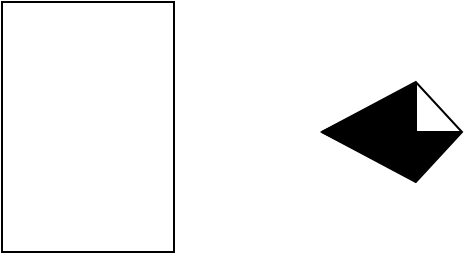 <mxfile version="16.5.2" type="device"><diagram id="JDuSbwvNvsqv4K-SNTGC" name="Page-1"><mxGraphModel dx="474" dy="254" grid="1" gridSize="10" guides="1" tooltips="1" connect="1" arrows="1" fold="1" page="1" pageScale="1" pageWidth="827" pageHeight="1169" math="0" shadow="0"><root><mxCell id="0"/><mxCell id="1" parent="0"/><mxCell id="SiSrmuU-d0AfFFRUIO-C-1" value="" style="rounded=0;whiteSpace=wrap;html=1;" vertex="1" parent="1"><mxGeometry x="80" y="160" width="86" height="125" as="geometry"/></mxCell><mxCell id="SiSrmuU-d0AfFFRUIO-C-20" value="" style="group" vertex="1" connectable="0" parent="1"><mxGeometry x="240" y="200" width="70" height="50" as="geometry"/></mxCell><mxCell id="SiSrmuU-d0AfFFRUIO-C-9" value="" style="verticalLabelPosition=bottom;verticalAlign=top;html=1;shape=mxgraph.basic.polygon;polyCoords=[[0,0.5],[0.67,0],[1,0.5],[0.67,1],[0,0.5]];polyline=1;fillColor=none;rounded=0;shadow=0;sketch=0;" vertex="1" parent="SiSrmuU-d0AfFFRUIO-C-20"><mxGeometry width="70" height="50" as="geometry"/></mxCell><mxCell id="SiSrmuU-d0AfFFRUIO-C-14" value="" style="triangle;whiteSpace=wrap;html=1;rounded=0;shadow=0;sketch=0;fillColor=#000000;rotation=-180;" vertex="1" parent="SiSrmuU-d0AfFFRUIO-C-20"><mxGeometry y="1" width="47" height="48" as="geometry"/></mxCell><mxCell id="SiSrmuU-d0AfFFRUIO-C-17" value="" style="verticalLabelPosition=bottom;verticalAlign=top;html=1;shape=mxgraph.basic.orthogonal_triangle;rounded=0;shadow=0;sketch=0;fillColor=#000000;flipV=1;" vertex="1" parent="SiSrmuU-d0AfFFRUIO-C-20"><mxGeometry x="46.667" y="25" width="22.5" height="24" as="geometry"/></mxCell></root></mxGraphModel></diagram></mxfile>